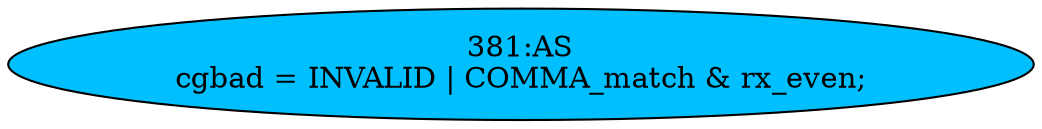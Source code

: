 strict digraph "" {
	node [label="\N"];
	"381:AS"	 [ast="<pyverilog.vparser.ast.Assign object at 0x7f273e61b8d0>",
		def_var="['cgbad']",
		fillcolor=deepskyblue,
		label="381:AS
cgbad = INVALID | COMMA_match & rx_even;",
		statements="[]",
		style=filled,
		typ=Assign,
		use_var="['INVALID', 'COMMA_match', 'rx_even']"];
}
